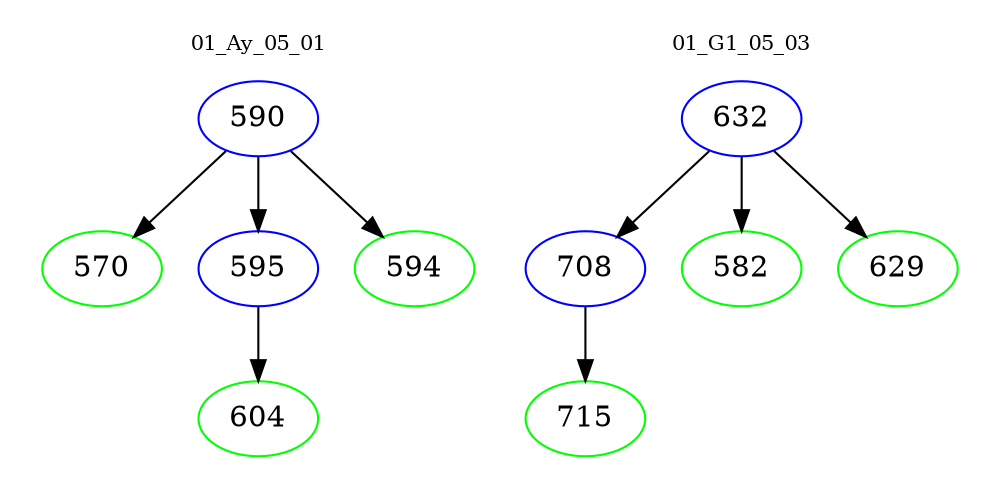 digraph{
subgraph cluster_0 {
color = white
label = "01_Ay_05_01";
fontsize=10;
T0_590 [label="590", color="blue"]
T0_590 -> T0_570 [color="black"]
T0_570 [label="570", color="green"]
T0_590 -> T0_595 [color="black"]
T0_595 [label="595", color="blue"]
T0_595 -> T0_604 [color="black"]
T0_604 [label="604", color="green"]
T0_590 -> T0_594 [color="black"]
T0_594 [label="594", color="green"]
}
subgraph cluster_1 {
color = white
label = "01_G1_05_03";
fontsize=10;
T1_632 [label="632", color="blue"]
T1_632 -> T1_708 [color="black"]
T1_708 [label="708", color="blue"]
T1_708 -> T1_715 [color="black"]
T1_715 [label="715", color="green"]
T1_632 -> T1_582 [color="black"]
T1_582 [label="582", color="green"]
T1_632 -> T1_629 [color="black"]
T1_629 [label="629", color="green"]
}
}
